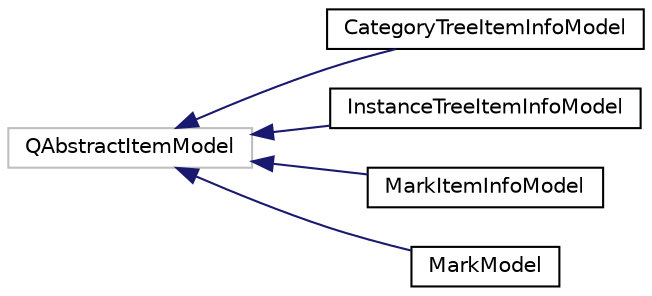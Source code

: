 digraph "Graphical Class Hierarchy"
{
  edge [fontname="Helvetica",fontsize="10",labelfontname="Helvetica",labelfontsize="10"];
  node [fontname="Helvetica",fontsize="10",shape=record];
  rankdir="LR";
  Node82 [label="QAbstractItemModel",height=0.2,width=0.4,color="grey75", fillcolor="white", style="filled"];
  Node82 -> Node0 [dir="back",color="midnightblue",fontsize="10",style="solid",fontname="Helvetica"];
  Node0 [label="CategoryTreeItemInfoModel",height=0.2,width=0.4,color="black", fillcolor="white", style="filled",URL="$class_category_tree_item_info_model.html",tooltip="This class represents a category node in the mark tree view. "];
  Node82 -> Node84 [dir="back",color="midnightblue",fontsize="10",style="solid",fontname="Helvetica"];
  Node84 [label="InstanceTreeItemInfoModel",height=0.2,width=0.4,color="black", fillcolor="white", style="filled",URL="$class_instance_tree_item_info_model.html"];
  Node82 -> Node85 [dir="back",color="midnightblue",fontsize="10",style="solid",fontname="Helvetica"];
  Node85 [label="MarkItemInfoModel",height=0.2,width=0.4,color="black", fillcolor="white", style="filled",URL="$class_mark_item_info_model.html"];
  Node82 -> Node86 [dir="back",color="midnightblue",fontsize="10",style="solid",fontname="Helvetica"];
  Node86 [label="MarkModel",height=0.2,width=0.4,color="black", fillcolor="white", style="filled",URL="$class_mark_model.html",tooltip="This class is used to represent the mark model created by marking. "];
}
